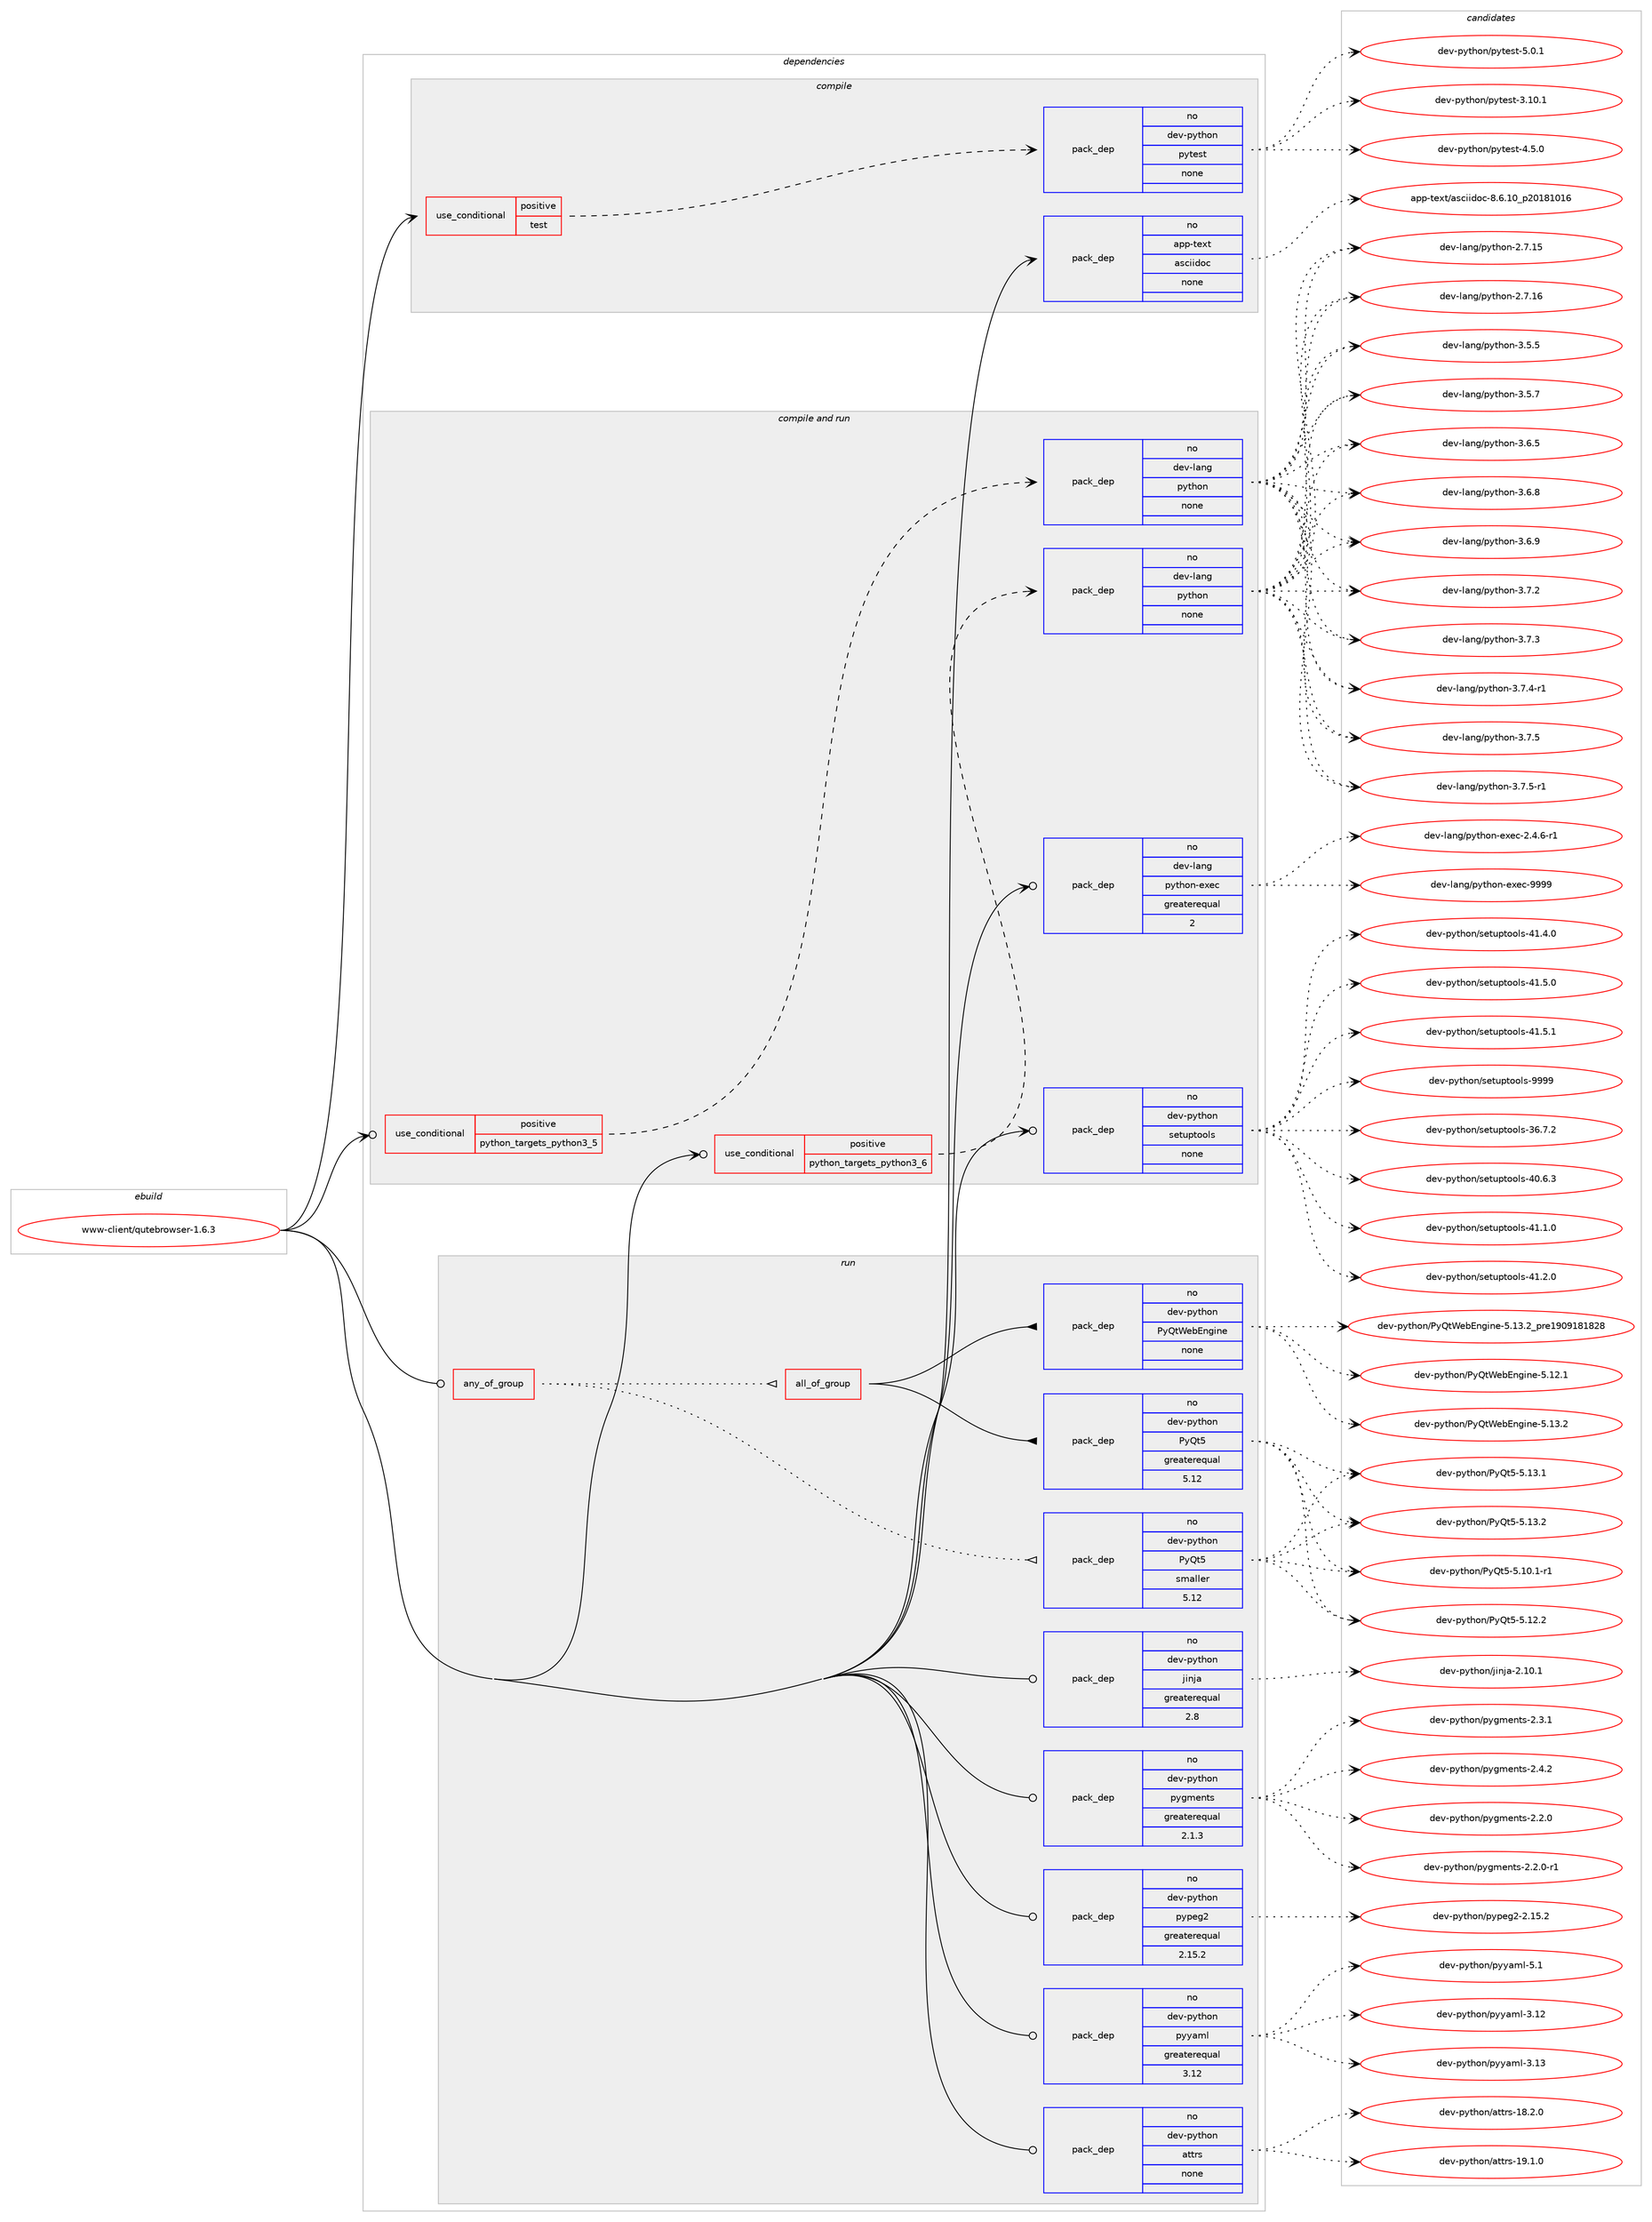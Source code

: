 digraph prolog {

# *************
# Graph options
# *************

newrank=true;
concentrate=true;
compound=true;
graph [rankdir=LR,fontname=Helvetica,fontsize=10,ranksep=1.5];#, ranksep=2.5, nodesep=0.2];
edge  [arrowhead=vee];
node  [fontname=Helvetica,fontsize=10];

# **********
# The ebuild
# **********

subgraph cluster_leftcol {
color=gray;
rank=same;
label=<<i>ebuild</i>>;
id [label="www-client/qutebrowser-1.6.3", color=red, width=4, href="../www-client/qutebrowser-1.6.3.svg"];
}

# ****************
# The dependencies
# ****************

subgraph cluster_midcol {
color=gray;
label=<<i>dependencies</i>>;
subgraph cluster_compile {
fillcolor="#eeeeee";
style=filled;
label=<<i>compile</i>>;
subgraph cond217685 {
dependency908399 [label=<<TABLE BORDER="0" CELLBORDER="1" CELLSPACING="0" CELLPADDING="4"><TR><TD ROWSPAN="3" CELLPADDING="10">use_conditional</TD></TR><TR><TD>positive</TD></TR><TR><TD>test</TD></TR></TABLE>>, shape=none, color=red];
subgraph pack674358 {
dependency908400 [label=<<TABLE BORDER="0" CELLBORDER="1" CELLSPACING="0" CELLPADDING="4" WIDTH="220"><TR><TD ROWSPAN="6" CELLPADDING="30">pack_dep</TD></TR><TR><TD WIDTH="110">no</TD></TR><TR><TD>dev-python</TD></TR><TR><TD>pytest</TD></TR><TR><TD>none</TD></TR><TR><TD></TD></TR></TABLE>>, shape=none, color=blue];
}
dependency908399:e -> dependency908400:w [weight=20,style="dashed",arrowhead="vee"];
}
id:e -> dependency908399:w [weight=20,style="solid",arrowhead="vee"];
subgraph pack674359 {
dependency908401 [label=<<TABLE BORDER="0" CELLBORDER="1" CELLSPACING="0" CELLPADDING="4" WIDTH="220"><TR><TD ROWSPAN="6" CELLPADDING="30">pack_dep</TD></TR><TR><TD WIDTH="110">no</TD></TR><TR><TD>app-text</TD></TR><TR><TD>asciidoc</TD></TR><TR><TD>none</TD></TR><TR><TD></TD></TR></TABLE>>, shape=none, color=blue];
}
id:e -> dependency908401:w [weight=20,style="solid",arrowhead="vee"];
}
subgraph cluster_compileandrun {
fillcolor="#eeeeee";
style=filled;
label=<<i>compile and run</i>>;
subgraph cond217686 {
dependency908402 [label=<<TABLE BORDER="0" CELLBORDER="1" CELLSPACING="0" CELLPADDING="4"><TR><TD ROWSPAN="3" CELLPADDING="10">use_conditional</TD></TR><TR><TD>positive</TD></TR><TR><TD>python_targets_python3_5</TD></TR></TABLE>>, shape=none, color=red];
subgraph pack674360 {
dependency908403 [label=<<TABLE BORDER="0" CELLBORDER="1" CELLSPACING="0" CELLPADDING="4" WIDTH="220"><TR><TD ROWSPAN="6" CELLPADDING="30">pack_dep</TD></TR><TR><TD WIDTH="110">no</TD></TR><TR><TD>dev-lang</TD></TR><TR><TD>python</TD></TR><TR><TD>none</TD></TR><TR><TD></TD></TR></TABLE>>, shape=none, color=blue];
}
dependency908402:e -> dependency908403:w [weight=20,style="dashed",arrowhead="vee"];
}
id:e -> dependency908402:w [weight=20,style="solid",arrowhead="odotvee"];
subgraph cond217687 {
dependency908404 [label=<<TABLE BORDER="0" CELLBORDER="1" CELLSPACING="0" CELLPADDING="4"><TR><TD ROWSPAN="3" CELLPADDING="10">use_conditional</TD></TR><TR><TD>positive</TD></TR><TR><TD>python_targets_python3_6</TD></TR></TABLE>>, shape=none, color=red];
subgraph pack674361 {
dependency908405 [label=<<TABLE BORDER="0" CELLBORDER="1" CELLSPACING="0" CELLPADDING="4" WIDTH="220"><TR><TD ROWSPAN="6" CELLPADDING="30">pack_dep</TD></TR><TR><TD WIDTH="110">no</TD></TR><TR><TD>dev-lang</TD></TR><TR><TD>python</TD></TR><TR><TD>none</TD></TR><TR><TD></TD></TR></TABLE>>, shape=none, color=blue];
}
dependency908404:e -> dependency908405:w [weight=20,style="dashed",arrowhead="vee"];
}
id:e -> dependency908404:w [weight=20,style="solid",arrowhead="odotvee"];
subgraph pack674362 {
dependency908406 [label=<<TABLE BORDER="0" CELLBORDER="1" CELLSPACING="0" CELLPADDING="4" WIDTH="220"><TR><TD ROWSPAN="6" CELLPADDING="30">pack_dep</TD></TR><TR><TD WIDTH="110">no</TD></TR><TR><TD>dev-lang</TD></TR><TR><TD>python-exec</TD></TR><TR><TD>greaterequal</TD></TR><TR><TD>2</TD></TR></TABLE>>, shape=none, color=blue];
}
id:e -> dependency908406:w [weight=20,style="solid",arrowhead="odotvee"];
subgraph pack674363 {
dependency908407 [label=<<TABLE BORDER="0" CELLBORDER="1" CELLSPACING="0" CELLPADDING="4" WIDTH="220"><TR><TD ROWSPAN="6" CELLPADDING="30">pack_dep</TD></TR><TR><TD WIDTH="110">no</TD></TR><TR><TD>dev-python</TD></TR><TR><TD>setuptools</TD></TR><TR><TD>none</TD></TR><TR><TD></TD></TR></TABLE>>, shape=none, color=blue];
}
id:e -> dependency908407:w [weight=20,style="solid",arrowhead="odotvee"];
}
subgraph cluster_run {
fillcolor="#eeeeee";
style=filled;
label=<<i>run</i>>;
subgraph any15780 {
dependency908408 [label=<<TABLE BORDER="0" CELLBORDER="1" CELLSPACING="0" CELLPADDING="4"><TR><TD CELLPADDING="10">any_of_group</TD></TR></TABLE>>, shape=none, color=red];subgraph all579 {
dependency908409 [label=<<TABLE BORDER="0" CELLBORDER="1" CELLSPACING="0" CELLPADDING="4"><TR><TD CELLPADDING="10">all_of_group</TD></TR></TABLE>>, shape=none, color=red];subgraph pack674364 {
dependency908410 [label=<<TABLE BORDER="0" CELLBORDER="1" CELLSPACING="0" CELLPADDING="4" WIDTH="220"><TR><TD ROWSPAN="6" CELLPADDING="30">pack_dep</TD></TR><TR><TD WIDTH="110">no</TD></TR><TR><TD>dev-python</TD></TR><TR><TD>PyQt5</TD></TR><TR><TD>greaterequal</TD></TR><TR><TD>5.12</TD></TR></TABLE>>, shape=none, color=blue];
}
dependency908409:e -> dependency908410:w [weight=20,style="solid",arrowhead="inv"];
subgraph pack674365 {
dependency908411 [label=<<TABLE BORDER="0" CELLBORDER="1" CELLSPACING="0" CELLPADDING="4" WIDTH="220"><TR><TD ROWSPAN="6" CELLPADDING="30">pack_dep</TD></TR><TR><TD WIDTH="110">no</TD></TR><TR><TD>dev-python</TD></TR><TR><TD>PyQtWebEngine</TD></TR><TR><TD>none</TD></TR><TR><TD></TD></TR></TABLE>>, shape=none, color=blue];
}
dependency908409:e -> dependency908411:w [weight=20,style="solid",arrowhead="inv"];
}
dependency908408:e -> dependency908409:w [weight=20,style="dotted",arrowhead="oinv"];
subgraph pack674366 {
dependency908412 [label=<<TABLE BORDER="0" CELLBORDER="1" CELLSPACING="0" CELLPADDING="4" WIDTH="220"><TR><TD ROWSPAN="6" CELLPADDING="30">pack_dep</TD></TR><TR><TD WIDTH="110">no</TD></TR><TR><TD>dev-python</TD></TR><TR><TD>PyQt5</TD></TR><TR><TD>smaller</TD></TR><TR><TD>5.12</TD></TR></TABLE>>, shape=none, color=blue];
}
dependency908408:e -> dependency908412:w [weight=20,style="dotted",arrowhead="oinv"];
}
id:e -> dependency908408:w [weight=20,style="solid",arrowhead="odot"];
subgraph pack674367 {
dependency908413 [label=<<TABLE BORDER="0" CELLBORDER="1" CELLSPACING="0" CELLPADDING="4" WIDTH="220"><TR><TD ROWSPAN="6" CELLPADDING="30">pack_dep</TD></TR><TR><TD WIDTH="110">no</TD></TR><TR><TD>dev-python</TD></TR><TR><TD>attrs</TD></TR><TR><TD>none</TD></TR><TR><TD></TD></TR></TABLE>>, shape=none, color=blue];
}
id:e -> dependency908413:w [weight=20,style="solid",arrowhead="odot"];
subgraph pack674368 {
dependency908414 [label=<<TABLE BORDER="0" CELLBORDER="1" CELLSPACING="0" CELLPADDING="4" WIDTH="220"><TR><TD ROWSPAN="6" CELLPADDING="30">pack_dep</TD></TR><TR><TD WIDTH="110">no</TD></TR><TR><TD>dev-python</TD></TR><TR><TD>jinja</TD></TR><TR><TD>greaterequal</TD></TR><TR><TD>2.8</TD></TR></TABLE>>, shape=none, color=blue];
}
id:e -> dependency908414:w [weight=20,style="solid",arrowhead="odot"];
subgraph pack674369 {
dependency908415 [label=<<TABLE BORDER="0" CELLBORDER="1" CELLSPACING="0" CELLPADDING="4" WIDTH="220"><TR><TD ROWSPAN="6" CELLPADDING="30">pack_dep</TD></TR><TR><TD WIDTH="110">no</TD></TR><TR><TD>dev-python</TD></TR><TR><TD>pygments</TD></TR><TR><TD>greaterequal</TD></TR><TR><TD>2.1.3</TD></TR></TABLE>>, shape=none, color=blue];
}
id:e -> dependency908415:w [weight=20,style="solid",arrowhead="odot"];
subgraph pack674370 {
dependency908416 [label=<<TABLE BORDER="0" CELLBORDER="1" CELLSPACING="0" CELLPADDING="4" WIDTH="220"><TR><TD ROWSPAN="6" CELLPADDING="30">pack_dep</TD></TR><TR><TD WIDTH="110">no</TD></TR><TR><TD>dev-python</TD></TR><TR><TD>pypeg2</TD></TR><TR><TD>greaterequal</TD></TR><TR><TD>2.15.2</TD></TR></TABLE>>, shape=none, color=blue];
}
id:e -> dependency908416:w [weight=20,style="solid",arrowhead="odot"];
subgraph pack674371 {
dependency908417 [label=<<TABLE BORDER="0" CELLBORDER="1" CELLSPACING="0" CELLPADDING="4" WIDTH="220"><TR><TD ROWSPAN="6" CELLPADDING="30">pack_dep</TD></TR><TR><TD WIDTH="110">no</TD></TR><TR><TD>dev-python</TD></TR><TR><TD>pyyaml</TD></TR><TR><TD>greaterequal</TD></TR><TR><TD>3.12</TD></TR></TABLE>>, shape=none, color=blue];
}
id:e -> dependency908417:w [weight=20,style="solid",arrowhead="odot"];
}
}

# **************
# The candidates
# **************

subgraph cluster_choices {
rank=same;
color=gray;
label=<<i>candidates</i>>;

subgraph choice674358 {
color=black;
nodesep=1;
choice100101118451121211161041111104711212111610111511645514649484649 [label="dev-python/pytest-3.10.1", color=red, width=4,href="../dev-python/pytest-3.10.1.svg"];
choice1001011184511212111610411111047112121116101115116455246534648 [label="dev-python/pytest-4.5.0", color=red, width=4,href="../dev-python/pytest-4.5.0.svg"];
choice1001011184511212111610411111047112121116101115116455346484649 [label="dev-python/pytest-5.0.1", color=red, width=4,href="../dev-python/pytest-5.0.1.svg"];
dependency908400:e -> choice100101118451121211161041111104711212111610111511645514649484649:w [style=dotted,weight="100"];
dependency908400:e -> choice1001011184511212111610411111047112121116101115116455246534648:w [style=dotted,weight="100"];
dependency908400:e -> choice1001011184511212111610411111047112121116101115116455346484649:w [style=dotted,weight="100"];
}
subgraph choice674359 {
color=black;
nodesep=1;
choice97112112451161011201164797115991051051001119945564654464948951125048495649484954 [label="app-text/asciidoc-8.6.10_p20181016", color=red, width=4,href="../app-text/asciidoc-8.6.10_p20181016.svg"];
dependency908401:e -> choice97112112451161011201164797115991051051001119945564654464948951125048495649484954:w [style=dotted,weight="100"];
}
subgraph choice674360 {
color=black;
nodesep=1;
choice10010111845108971101034711212111610411111045504655464953 [label="dev-lang/python-2.7.15", color=red, width=4,href="../dev-lang/python-2.7.15.svg"];
choice10010111845108971101034711212111610411111045504655464954 [label="dev-lang/python-2.7.16", color=red, width=4,href="../dev-lang/python-2.7.16.svg"];
choice100101118451089711010347112121116104111110455146534653 [label="dev-lang/python-3.5.5", color=red, width=4,href="../dev-lang/python-3.5.5.svg"];
choice100101118451089711010347112121116104111110455146534655 [label="dev-lang/python-3.5.7", color=red, width=4,href="../dev-lang/python-3.5.7.svg"];
choice100101118451089711010347112121116104111110455146544653 [label="dev-lang/python-3.6.5", color=red, width=4,href="../dev-lang/python-3.6.5.svg"];
choice100101118451089711010347112121116104111110455146544656 [label="dev-lang/python-3.6.8", color=red, width=4,href="../dev-lang/python-3.6.8.svg"];
choice100101118451089711010347112121116104111110455146544657 [label="dev-lang/python-3.6.9", color=red, width=4,href="../dev-lang/python-3.6.9.svg"];
choice100101118451089711010347112121116104111110455146554650 [label="dev-lang/python-3.7.2", color=red, width=4,href="../dev-lang/python-3.7.2.svg"];
choice100101118451089711010347112121116104111110455146554651 [label="dev-lang/python-3.7.3", color=red, width=4,href="../dev-lang/python-3.7.3.svg"];
choice1001011184510897110103471121211161041111104551465546524511449 [label="dev-lang/python-3.7.4-r1", color=red, width=4,href="../dev-lang/python-3.7.4-r1.svg"];
choice100101118451089711010347112121116104111110455146554653 [label="dev-lang/python-3.7.5", color=red, width=4,href="../dev-lang/python-3.7.5.svg"];
choice1001011184510897110103471121211161041111104551465546534511449 [label="dev-lang/python-3.7.5-r1", color=red, width=4,href="../dev-lang/python-3.7.5-r1.svg"];
dependency908403:e -> choice10010111845108971101034711212111610411111045504655464953:w [style=dotted,weight="100"];
dependency908403:e -> choice10010111845108971101034711212111610411111045504655464954:w [style=dotted,weight="100"];
dependency908403:e -> choice100101118451089711010347112121116104111110455146534653:w [style=dotted,weight="100"];
dependency908403:e -> choice100101118451089711010347112121116104111110455146534655:w [style=dotted,weight="100"];
dependency908403:e -> choice100101118451089711010347112121116104111110455146544653:w [style=dotted,weight="100"];
dependency908403:e -> choice100101118451089711010347112121116104111110455146544656:w [style=dotted,weight="100"];
dependency908403:e -> choice100101118451089711010347112121116104111110455146544657:w [style=dotted,weight="100"];
dependency908403:e -> choice100101118451089711010347112121116104111110455146554650:w [style=dotted,weight="100"];
dependency908403:e -> choice100101118451089711010347112121116104111110455146554651:w [style=dotted,weight="100"];
dependency908403:e -> choice1001011184510897110103471121211161041111104551465546524511449:w [style=dotted,weight="100"];
dependency908403:e -> choice100101118451089711010347112121116104111110455146554653:w [style=dotted,weight="100"];
dependency908403:e -> choice1001011184510897110103471121211161041111104551465546534511449:w [style=dotted,weight="100"];
}
subgraph choice674361 {
color=black;
nodesep=1;
choice10010111845108971101034711212111610411111045504655464953 [label="dev-lang/python-2.7.15", color=red, width=4,href="../dev-lang/python-2.7.15.svg"];
choice10010111845108971101034711212111610411111045504655464954 [label="dev-lang/python-2.7.16", color=red, width=4,href="../dev-lang/python-2.7.16.svg"];
choice100101118451089711010347112121116104111110455146534653 [label="dev-lang/python-3.5.5", color=red, width=4,href="../dev-lang/python-3.5.5.svg"];
choice100101118451089711010347112121116104111110455146534655 [label="dev-lang/python-3.5.7", color=red, width=4,href="../dev-lang/python-3.5.7.svg"];
choice100101118451089711010347112121116104111110455146544653 [label="dev-lang/python-3.6.5", color=red, width=4,href="../dev-lang/python-3.6.5.svg"];
choice100101118451089711010347112121116104111110455146544656 [label="dev-lang/python-3.6.8", color=red, width=4,href="../dev-lang/python-3.6.8.svg"];
choice100101118451089711010347112121116104111110455146544657 [label="dev-lang/python-3.6.9", color=red, width=4,href="../dev-lang/python-3.6.9.svg"];
choice100101118451089711010347112121116104111110455146554650 [label="dev-lang/python-3.7.2", color=red, width=4,href="../dev-lang/python-3.7.2.svg"];
choice100101118451089711010347112121116104111110455146554651 [label="dev-lang/python-3.7.3", color=red, width=4,href="../dev-lang/python-3.7.3.svg"];
choice1001011184510897110103471121211161041111104551465546524511449 [label="dev-lang/python-3.7.4-r1", color=red, width=4,href="../dev-lang/python-3.7.4-r1.svg"];
choice100101118451089711010347112121116104111110455146554653 [label="dev-lang/python-3.7.5", color=red, width=4,href="../dev-lang/python-3.7.5.svg"];
choice1001011184510897110103471121211161041111104551465546534511449 [label="dev-lang/python-3.7.5-r1", color=red, width=4,href="../dev-lang/python-3.7.5-r1.svg"];
dependency908405:e -> choice10010111845108971101034711212111610411111045504655464953:w [style=dotted,weight="100"];
dependency908405:e -> choice10010111845108971101034711212111610411111045504655464954:w [style=dotted,weight="100"];
dependency908405:e -> choice100101118451089711010347112121116104111110455146534653:w [style=dotted,weight="100"];
dependency908405:e -> choice100101118451089711010347112121116104111110455146534655:w [style=dotted,weight="100"];
dependency908405:e -> choice100101118451089711010347112121116104111110455146544653:w [style=dotted,weight="100"];
dependency908405:e -> choice100101118451089711010347112121116104111110455146544656:w [style=dotted,weight="100"];
dependency908405:e -> choice100101118451089711010347112121116104111110455146544657:w [style=dotted,weight="100"];
dependency908405:e -> choice100101118451089711010347112121116104111110455146554650:w [style=dotted,weight="100"];
dependency908405:e -> choice100101118451089711010347112121116104111110455146554651:w [style=dotted,weight="100"];
dependency908405:e -> choice1001011184510897110103471121211161041111104551465546524511449:w [style=dotted,weight="100"];
dependency908405:e -> choice100101118451089711010347112121116104111110455146554653:w [style=dotted,weight="100"];
dependency908405:e -> choice1001011184510897110103471121211161041111104551465546534511449:w [style=dotted,weight="100"];
}
subgraph choice674362 {
color=black;
nodesep=1;
choice10010111845108971101034711212111610411111045101120101994550465246544511449 [label="dev-lang/python-exec-2.4.6-r1", color=red, width=4,href="../dev-lang/python-exec-2.4.6-r1.svg"];
choice10010111845108971101034711212111610411111045101120101994557575757 [label="dev-lang/python-exec-9999", color=red, width=4,href="../dev-lang/python-exec-9999.svg"];
dependency908406:e -> choice10010111845108971101034711212111610411111045101120101994550465246544511449:w [style=dotted,weight="100"];
dependency908406:e -> choice10010111845108971101034711212111610411111045101120101994557575757:w [style=dotted,weight="100"];
}
subgraph choice674363 {
color=black;
nodesep=1;
choice100101118451121211161041111104711510111611711211611111110811545515446554650 [label="dev-python/setuptools-36.7.2", color=red, width=4,href="../dev-python/setuptools-36.7.2.svg"];
choice100101118451121211161041111104711510111611711211611111110811545524846544651 [label="dev-python/setuptools-40.6.3", color=red, width=4,href="../dev-python/setuptools-40.6.3.svg"];
choice100101118451121211161041111104711510111611711211611111110811545524946494648 [label="dev-python/setuptools-41.1.0", color=red, width=4,href="../dev-python/setuptools-41.1.0.svg"];
choice100101118451121211161041111104711510111611711211611111110811545524946504648 [label="dev-python/setuptools-41.2.0", color=red, width=4,href="../dev-python/setuptools-41.2.0.svg"];
choice100101118451121211161041111104711510111611711211611111110811545524946524648 [label="dev-python/setuptools-41.4.0", color=red, width=4,href="../dev-python/setuptools-41.4.0.svg"];
choice100101118451121211161041111104711510111611711211611111110811545524946534648 [label="dev-python/setuptools-41.5.0", color=red, width=4,href="../dev-python/setuptools-41.5.0.svg"];
choice100101118451121211161041111104711510111611711211611111110811545524946534649 [label="dev-python/setuptools-41.5.1", color=red, width=4,href="../dev-python/setuptools-41.5.1.svg"];
choice10010111845112121116104111110471151011161171121161111111081154557575757 [label="dev-python/setuptools-9999", color=red, width=4,href="../dev-python/setuptools-9999.svg"];
dependency908407:e -> choice100101118451121211161041111104711510111611711211611111110811545515446554650:w [style=dotted,weight="100"];
dependency908407:e -> choice100101118451121211161041111104711510111611711211611111110811545524846544651:w [style=dotted,weight="100"];
dependency908407:e -> choice100101118451121211161041111104711510111611711211611111110811545524946494648:w [style=dotted,weight="100"];
dependency908407:e -> choice100101118451121211161041111104711510111611711211611111110811545524946504648:w [style=dotted,weight="100"];
dependency908407:e -> choice100101118451121211161041111104711510111611711211611111110811545524946524648:w [style=dotted,weight="100"];
dependency908407:e -> choice100101118451121211161041111104711510111611711211611111110811545524946534648:w [style=dotted,weight="100"];
dependency908407:e -> choice100101118451121211161041111104711510111611711211611111110811545524946534649:w [style=dotted,weight="100"];
dependency908407:e -> choice10010111845112121116104111110471151011161171121161111111081154557575757:w [style=dotted,weight="100"];
}
subgraph choice674364 {
color=black;
nodesep=1;
choice1001011184511212111610411111047801218111653455346494846494511449 [label="dev-python/PyQt5-5.10.1-r1", color=red, width=4,href="../dev-python/PyQt5-5.10.1-r1.svg"];
choice100101118451121211161041111104780121811165345534649504650 [label="dev-python/PyQt5-5.12.2", color=red, width=4,href="../dev-python/PyQt5-5.12.2.svg"];
choice100101118451121211161041111104780121811165345534649514649 [label="dev-python/PyQt5-5.13.1", color=red, width=4,href="../dev-python/PyQt5-5.13.1.svg"];
choice100101118451121211161041111104780121811165345534649514650 [label="dev-python/PyQt5-5.13.2", color=red, width=4,href="../dev-python/PyQt5-5.13.2.svg"];
dependency908410:e -> choice1001011184511212111610411111047801218111653455346494846494511449:w [style=dotted,weight="100"];
dependency908410:e -> choice100101118451121211161041111104780121811165345534649504650:w [style=dotted,weight="100"];
dependency908410:e -> choice100101118451121211161041111104780121811165345534649514649:w [style=dotted,weight="100"];
dependency908410:e -> choice100101118451121211161041111104780121811165345534649514650:w [style=dotted,weight="100"];
}
subgraph choice674365 {
color=black;
nodesep=1;
choice1001011184511212111610411111047801218111687101986911010310511010145534649504649 [label="dev-python/PyQtWebEngine-5.12.1", color=red, width=4,href="../dev-python/PyQtWebEngine-5.12.1.svg"];
choice1001011184511212111610411111047801218111687101986911010310511010145534649514650 [label="dev-python/PyQtWebEngine-5.13.2", color=red, width=4,href="../dev-python/PyQtWebEngine-5.13.2.svg"];
choice10010111845112121116104111110478012181116871019869110103105110101455346495146509511211410149574857495649565056 [label="dev-python/PyQtWebEngine-5.13.2_pre1909181828", color=red, width=4,href="../dev-python/PyQtWebEngine-5.13.2_pre1909181828.svg"];
dependency908411:e -> choice1001011184511212111610411111047801218111687101986911010310511010145534649504649:w [style=dotted,weight="100"];
dependency908411:e -> choice1001011184511212111610411111047801218111687101986911010310511010145534649514650:w [style=dotted,weight="100"];
dependency908411:e -> choice10010111845112121116104111110478012181116871019869110103105110101455346495146509511211410149574857495649565056:w [style=dotted,weight="100"];
}
subgraph choice674366 {
color=black;
nodesep=1;
choice1001011184511212111610411111047801218111653455346494846494511449 [label="dev-python/PyQt5-5.10.1-r1", color=red, width=4,href="../dev-python/PyQt5-5.10.1-r1.svg"];
choice100101118451121211161041111104780121811165345534649504650 [label="dev-python/PyQt5-5.12.2", color=red, width=4,href="../dev-python/PyQt5-5.12.2.svg"];
choice100101118451121211161041111104780121811165345534649514649 [label="dev-python/PyQt5-5.13.1", color=red, width=4,href="../dev-python/PyQt5-5.13.1.svg"];
choice100101118451121211161041111104780121811165345534649514650 [label="dev-python/PyQt5-5.13.2", color=red, width=4,href="../dev-python/PyQt5-5.13.2.svg"];
dependency908412:e -> choice1001011184511212111610411111047801218111653455346494846494511449:w [style=dotted,weight="100"];
dependency908412:e -> choice100101118451121211161041111104780121811165345534649504650:w [style=dotted,weight="100"];
dependency908412:e -> choice100101118451121211161041111104780121811165345534649514649:w [style=dotted,weight="100"];
dependency908412:e -> choice100101118451121211161041111104780121811165345534649514650:w [style=dotted,weight="100"];
}
subgraph choice674367 {
color=black;
nodesep=1;
choice10010111845112121116104111110479711611611411545495646504648 [label="dev-python/attrs-18.2.0", color=red, width=4,href="../dev-python/attrs-18.2.0.svg"];
choice10010111845112121116104111110479711611611411545495746494648 [label="dev-python/attrs-19.1.0", color=red, width=4,href="../dev-python/attrs-19.1.0.svg"];
dependency908413:e -> choice10010111845112121116104111110479711611611411545495646504648:w [style=dotted,weight="100"];
dependency908413:e -> choice10010111845112121116104111110479711611611411545495746494648:w [style=dotted,weight="100"];
}
subgraph choice674368 {
color=black;
nodesep=1;
choice10010111845112121116104111110471061051101069745504649484649 [label="dev-python/jinja-2.10.1", color=red, width=4,href="../dev-python/jinja-2.10.1.svg"];
dependency908414:e -> choice10010111845112121116104111110471061051101069745504649484649:w [style=dotted,weight="100"];
}
subgraph choice674369 {
color=black;
nodesep=1;
choice1001011184511212111610411111047112121103109101110116115455046504648 [label="dev-python/pygments-2.2.0", color=red, width=4,href="../dev-python/pygments-2.2.0.svg"];
choice10010111845112121116104111110471121211031091011101161154550465046484511449 [label="dev-python/pygments-2.2.0-r1", color=red, width=4,href="../dev-python/pygments-2.2.0-r1.svg"];
choice1001011184511212111610411111047112121103109101110116115455046514649 [label="dev-python/pygments-2.3.1", color=red, width=4,href="../dev-python/pygments-2.3.1.svg"];
choice1001011184511212111610411111047112121103109101110116115455046524650 [label="dev-python/pygments-2.4.2", color=red, width=4,href="../dev-python/pygments-2.4.2.svg"];
dependency908415:e -> choice1001011184511212111610411111047112121103109101110116115455046504648:w [style=dotted,weight="100"];
dependency908415:e -> choice10010111845112121116104111110471121211031091011101161154550465046484511449:w [style=dotted,weight="100"];
dependency908415:e -> choice1001011184511212111610411111047112121103109101110116115455046514649:w [style=dotted,weight="100"];
dependency908415:e -> choice1001011184511212111610411111047112121103109101110116115455046524650:w [style=dotted,weight="100"];
}
subgraph choice674370 {
color=black;
nodesep=1;
choice10010111845112121116104111110471121211121011035045504649534650 [label="dev-python/pypeg2-2.15.2", color=red, width=4,href="../dev-python/pypeg2-2.15.2.svg"];
dependency908416:e -> choice10010111845112121116104111110471121211121011035045504649534650:w [style=dotted,weight="100"];
}
subgraph choice674371 {
color=black;
nodesep=1;
choice1001011184511212111610411111047112121121971091084551464950 [label="dev-python/pyyaml-3.12", color=red, width=4,href="../dev-python/pyyaml-3.12.svg"];
choice1001011184511212111610411111047112121121971091084551464951 [label="dev-python/pyyaml-3.13", color=red, width=4,href="../dev-python/pyyaml-3.13.svg"];
choice10010111845112121116104111110471121211219710910845534649 [label="dev-python/pyyaml-5.1", color=red, width=4,href="../dev-python/pyyaml-5.1.svg"];
dependency908417:e -> choice1001011184511212111610411111047112121121971091084551464950:w [style=dotted,weight="100"];
dependency908417:e -> choice1001011184511212111610411111047112121121971091084551464951:w [style=dotted,weight="100"];
dependency908417:e -> choice10010111845112121116104111110471121211219710910845534649:w [style=dotted,weight="100"];
}
}

}
